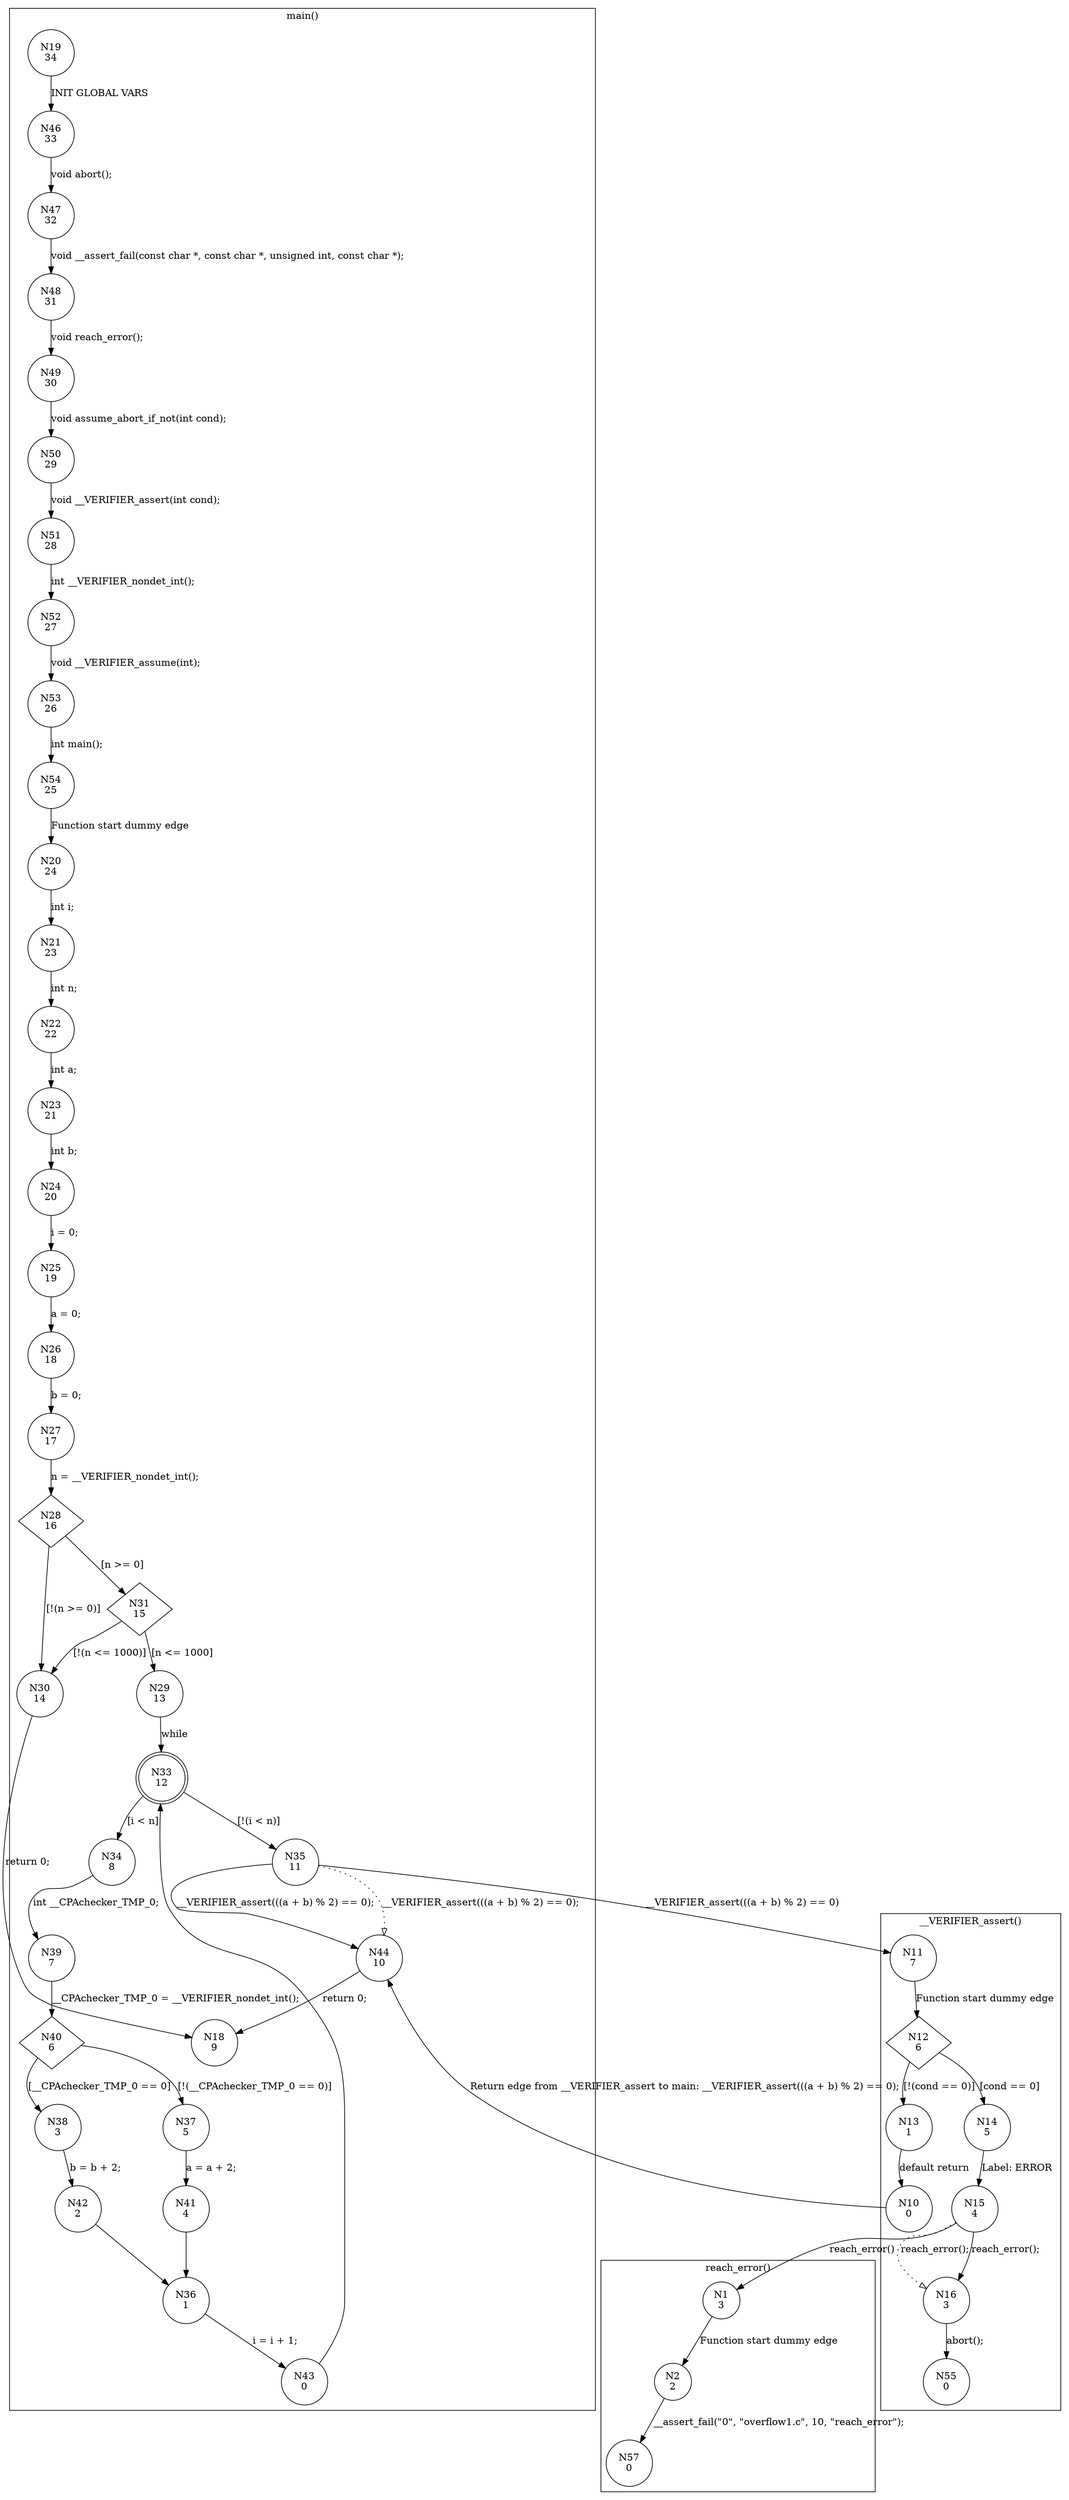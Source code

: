 digraph CFA {
19 [shape="circle" label="N19\n34"]
46 [shape="circle" label="N46\n33"]
47 [shape="circle" label="N47\n32"]
48 [shape="circle" label="N48\n31"]
49 [shape="circle" label="N49\n30"]
50 [shape="circle" label="N50\n29"]
51 [shape="circle" label="N51\n28"]
52 [shape="circle" label="N52\n27"]
53 [shape="circle" label="N53\n26"]
54 [shape="circle" label="N54\n25"]
20 [shape="circle" label="N20\n24"]
21 [shape="circle" label="N21\n23"]
22 [shape="circle" label="N22\n22"]
23 [shape="circle" label="N23\n21"]
24 [shape="circle" label="N24\n20"]
25 [shape="circle" label="N25\n19"]
26 [shape="circle" label="N26\n18"]
27 [shape="circle" label="N27\n17"]
28 [shape="diamond" label="N28\n16"]
30 [shape="circle" label="N30\n14"]
18 [shape="circle" label="N18\n9"]
31 [shape="diamond" label="N31\n15"]
29 [shape="circle" label="N29\n13"]
33 [shape="doublecircle" label="N33\n12"]
35 [shape="circle" label="N35\n11"]
11 [shape="circle" label="N11\n7"]
12 [shape="diamond" label="N12\n6"]
13 [shape="circle" label="N13\n1"]
10 [shape="circle" label="N10\n0"]
44 [shape="circle" label="N44\n10"]
14 [shape="circle" label="N14\n5"]
15 [shape="circle" label="N15\n4"]
1 [shape="circle" label="N1\n3"]
2 [shape="circle" label="N2\n2"]
57 [shape="circle" label="N57\n0"]
16 [shape="circle" label="N16\n3"]
55 [shape="circle" label="N55\n0"]
34 [shape="circle" label="N34\n8"]
39 [shape="circle" label="N39\n7"]
40 [shape="diamond" label="N40\n6"]
37 [shape="circle" label="N37\n5"]
41 [shape="circle" label="N41\n4"]
36 [shape="circle" label="N36\n1"]
43 [shape="circle" label="N43\n0"]
38 [shape="circle" label="N38\n3"]
42 [shape="circle" label="N42\n2"]
node [shape="circle"]
subgraph cluster___VERIFIER_assert {
label="__VERIFIER_assert()"
11 -> 12 [label="Function start dummy edge"]
12 -> 14 [label="[cond == 0]"]
12 -> 13 [label="[!(cond == 0)]"]
13 -> 10 [label="default return"]
14 -> 15 [label="Label: ERROR"]
15 -> 16 [label="reach_error();" style="dotted" arrowhead="empty"]
15 -> 16 [label="reach_error();"]
16 -> 55 [label="abort();"]}
subgraph cluster_assume_abort_if_not {
label="assume_abort_if_not()"
}
subgraph cluster_main {
label="main()"
19 -> 46 [label="INIT GLOBAL VARS"]
46 -> 47 [label="void abort();"]
47 -> 48 [label="void __assert_fail(const char *, const char *, unsigned int, const char *);"]
48 -> 49 [label="void reach_error();"]
49 -> 50 [label="void assume_abort_if_not(int cond);"]
50 -> 51 [label="void __VERIFIER_assert(int cond);"]
51 -> 52 [label="int __VERIFIER_nondet_int();"]
52 -> 53 [label="void __VERIFIER_assume(int);"]
53 -> 54 [label="int main();"]
54 -> 20 [label="Function start dummy edge"]
20 -> 21 [label="int i;"]
21 -> 22 [label="int n;"]
22 -> 23 [label="int a;"]
23 -> 24 [label="int b;"]
24 -> 25 [label="i = 0;"]
25 -> 26 [label="a = 0;"]
26 -> 27 [label="b = 0;"]
27 -> 28 [label="n = __VERIFIER_nondet_int();"]
28 -> 31 [label="[n >= 0]"]
28 -> 30 [label="[!(n >= 0)]"]
30 -> 18 [label="return 0;"]
31 -> 29 [label="[n <= 1000]"]
31 -> 30 [label="[!(n <= 1000)]"]
29 -> 33 [label="while"]
33 -> 34 [label="[i < n]"]
33 -> 35 [label="[!(i < n)]"]
35 -> 44 [label="__VERIFIER_assert(((a + b) % 2) == 0);" style="dotted" arrowhead="empty"]
35 -> 44 [label="__VERIFIER_assert(((a + b) % 2) == 0);"]
44 -> 18 [label="return 0;"]
34 -> 39 [label="int __CPAchecker_TMP_0;"]
39 -> 40 [label="__CPAchecker_TMP_0 = __VERIFIER_nondet_int();"]
40 -> 38 [label="[__CPAchecker_TMP_0 == 0]"]
40 -> 37 [label="[!(__CPAchecker_TMP_0 == 0)]"]
37 -> 41 [label="a = a + 2;"]
41 -> 36 [label=""]
36 -> 43 [label="i = i + 1;"]
43 -> 33 [label=""]
38 -> 42 [label="b = b + 2;"]
42 -> 36 [label=""]}
subgraph cluster_reach_error {
label="reach_error()"
1 -> 2 [label="Function start dummy edge"]
2 -> 57 [label="__assert_fail(\"0\", \"overflow1.c\", 10, \"reach_error\");"]}
35 -> 11 [label="__VERIFIER_assert(((a + b) % 2) == 0)"]
10 -> 44 [label="Return edge from __VERIFIER_assert to main: __VERIFIER_assert(((a + b) % 2) == 0);"]
15 -> 1 [label="reach_error()"]}